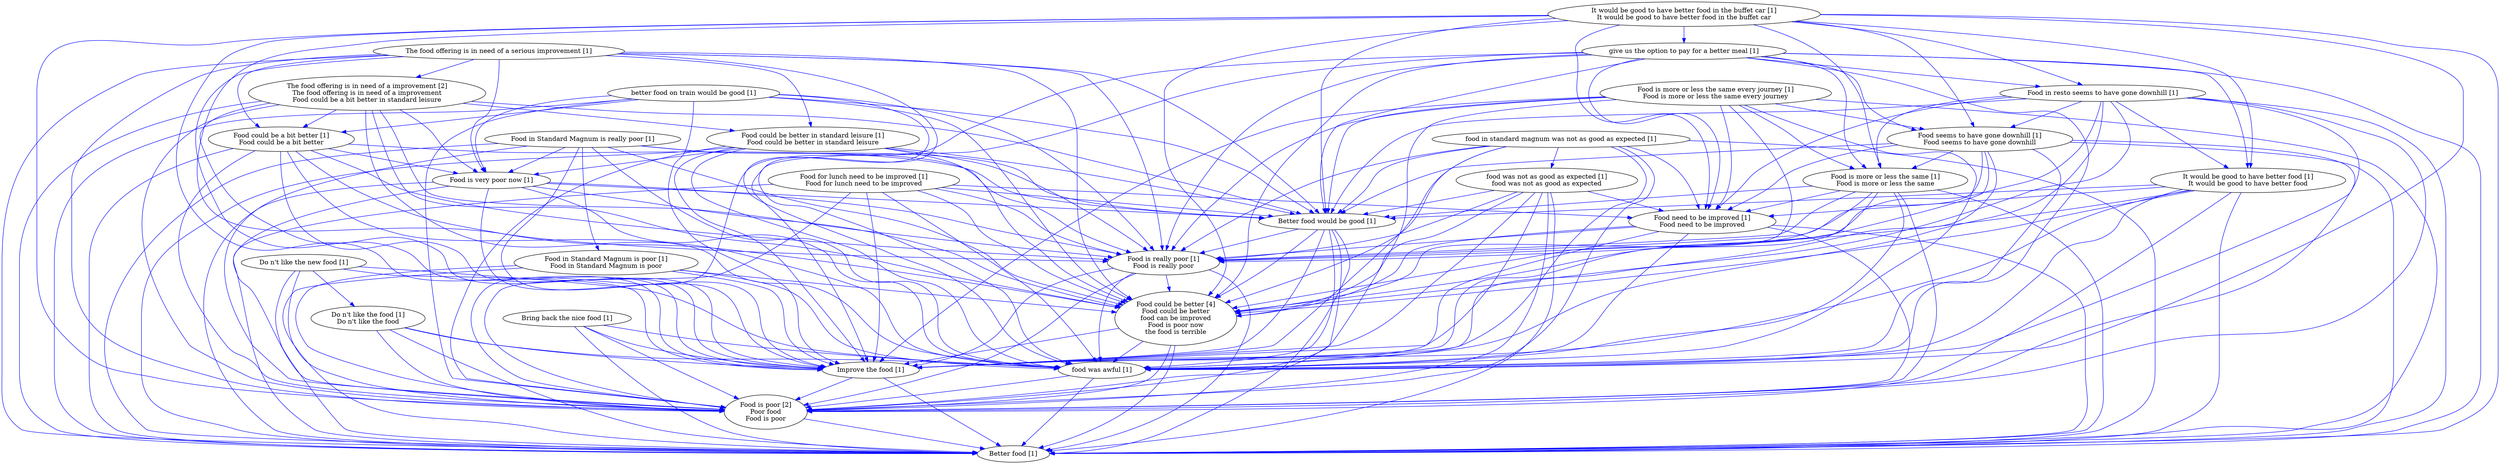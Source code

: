 digraph collapsedGraph {
"The food offering is in need of a improvement [2]\nThe food offering is in need of a improvement\nFood could be a bit better in standard leisure""Food is poor [2]\nPoor food\nFood is poor""Food could be better [4]\nFood could be better\nfood can be improved\nFood is poor now\nthe food is terrible""Better food [1]""Better food would be good [1]""Bring back the nice food [1]""Do n't like the new food [1]""Do n't like the food [1]\nDo n't like the food""Food could be better in standard leisure [1]\nFood could be better in standard leisure""Food could be a bit better [1]\nFood could be a bit better""Food for lunch need to be improved [1]\nFood for lunch need to be improved""Food need to be improved [1]\nFood need to be improved""Food in Standard Magnum is really poor [1]""Food in Standard Magnum is poor [1]\nFood in Standard Magnum is poor""Food is really poor [1]\nFood is really poor""Food in resto seems to have gone downhill [1]""Food seems to have gone downhill [1]\nFood seems to have gone downhill""Food is more or less the same every journey [1]\nFood is more or less the same every journey""Food is more or less the same [1]\nFood is more or less the same""Food is very poor now [1]""Improve the food [1]""It would be good to have better food in the buffet car [1]\nIt would be good to have better food in the buffet car""It would be good to have better food [1]\nIt would be good to have better food""The food offering is in need of a serious improvement [1]""better food on train would be good [1]""food in standard magnum was not as good as expected [1]""food was not as good as expected [1]\nfood was not as good as expected""food was awful [1]""give us the option to pay for a better meal [1]""food was awful [1]" -> "Better food [1]" [color=blue]
"The food offering is in need of a improvement [2]\nThe food offering is in need of a improvement\nFood could be a bit better in standard leisure" -> "Food is very poor now [1]" [color=blue]
"food was awful [1]" -> "Food is poor [2]\nPoor food\nFood is poor" [color=blue]
"Food need to be improved [1]\nFood need to be improved" -> "Food is really poor [1]\nFood is really poor" [color=blue]
"Food need to be improved [1]\nFood need to be improved" -> "Food could be better [4]\nFood could be better\nfood can be improved\nFood is poor now\nthe food is terrible" [color=blue]
"Food could be better in standard leisure [1]\nFood could be better in standard leisure" -> "Food is poor [2]\nPoor food\nFood is poor" [color=blue]
"food was not as good as expected [1]\nfood was not as good as expected" -> "food was awful [1]" [color=blue]
"Food could be better in standard leisure [1]\nFood could be better in standard leisure" -> "Better food [1]" [color=blue]
"food was not as good as expected [1]\nfood was not as good as expected" -> "Improve the food [1]" [color=blue]
"food was not as good as expected [1]\nfood was not as good as expected" -> "Food could be better [4]\nFood could be better\nfood can be improved\nFood is poor now\nthe food is terrible" [color=blue]
"give us the option to pay for a better meal [1]" -> "Food could be better [4]\nFood could be better\nfood can be improved\nFood is poor now\nthe food is terrible" [color=blue]
"give us the option to pay for a better meal [1]" -> "Food seems to have gone downhill [1]\nFood seems to have gone downhill" [color=blue]
"The food offering is in need of a improvement [2]\nThe food offering is in need of a improvement\nFood could be a bit better in standard leisure" -> "food was awful [1]" [color=blue]
"The food offering is in need of a improvement [2]\nThe food offering is in need of a improvement\nFood could be a bit better in standard leisure" -> "Food could be better [4]\nFood could be better\nfood can be improved\nFood is poor now\nthe food is terrible" [color=blue]
"better food on train would be good [1]" -> "Food could be a bit better [1]\nFood could be a bit better" [color=blue]
"Food need to be improved [1]\nFood need to be improved" -> "Better food [1]" [color=blue]
"better food on train would be good [1]" -> "Food could be better [4]\nFood could be better\nfood can be improved\nFood is poor now\nthe food is terrible" [color=blue]
"The food offering is in need of a improvement [2]\nThe food offering is in need of a improvement\nFood could be a bit better in standard leisure" -> "Food is poor [2]\nPoor food\nFood is poor" [color=blue]
"Food need to be improved [1]\nFood need to be improved" -> "Food is poor [2]\nPoor food\nFood is poor" [color=blue]
"better food on train would be good [1]" -> "Improve the food [1]" [color=blue]
"Food could be better in standard leisure [1]\nFood could be better in standard leisure" -> "Food could be better [4]\nFood could be better\nfood can be improved\nFood is poor now\nthe food is terrible" [color=blue]
"The food offering is in need of a improvement [2]\nThe food offering is in need of a improvement\nFood could be a bit better in standard leisure" -> "Improve the food [1]" [color=blue]
"Food could be better in standard leisure [1]\nFood could be better in standard leisure" -> "food was awful [1]" [color=blue]
"food was not as good as expected [1]\nfood was not as good as expected" -> "Food need to be improved [1]\nFood need to be improved" [color=blue]
"Food could be better in standard leisure [1]\nFood could be better in standard leisure" -> "Food is very poor now [1]" [color=blue]
"food was not as good as expected [1]\nfood was not as good as expected" -> "Food is poor [2]\nPoor food\nFood is poor" [color=blue]
"food was not as good as expected [1]\nfood was not as good as expected" -> "Better food [1]" [color=blue]
"The food offering is in need of a serious improvement [1]" -> "food was awful [1]" [color=blue]
"Food in resto seems to have gone downhill [1]" -> "Food could be better [4]\nFood could be better\nfood can be improved\nFood is poor now\nthe food is terrible" [color=blue]
"The food offering is in need of a serious improvement [1]" -> "Food is very poor now [1]" [color=blue]
"The food offering is in need of a improvement [2]\nThe food offering is in need of a improvement\nFood could be a bit better in standard leisure" -> "Food is really poor [1]\nFood is really poor" [color=blue]
"Do n't like the food [1]\nDo n't like the food" -> "food was awful [1]" [color=blue]
"food in standard magnum was not as good as expected [1]" -> "Food could be better [4]\nFood could be better\nfood can be improved\nFood is poor now\nthe food is terrible" [color=blue]
"Food is very poor now [1]" -> "food was awful [1]" [color=blue]
"Food is very poor now [1]" -> "Food could be better [4]\nFood could be better\nfood can be improved\nFood is poor now\nthe food is terrible" [color=blue]
"food was not as good as expected [1]\nfood was not as good as expected" -> "Food is really poor [1]\nFood is really poor" [color=blue]
"The food offering is in need of a improvement [2]\nThe food offering is in need of a improvement\nFood could be a bit better in standard leisure" -> "Better food would be good [1]" [color=blue]
"The food offering is in need of a serious improvement [1]" -> "Food could be better [4]\nFood could be better\nfood can be improved\nFood is poor now\nthe food is terrible" [color=blue]
"The food offering is in need of a serious improvement [1]" -> "Improve the food [1]" [color=blue]
"Better food would be good [1]" -> "Better food [1]" [color=blue]
"The food offering is in need of a serious improvement [1]" -> "Food could be a bit better [1]\nFood could be a bit better" [color=blue]
"Better food would be good [1]" -> "Food is poor [2]\nPoor food\nFood is poor" [color=blue]
"Food in resto seems to have gone downhill [1]" -> "food was awful [1]" [color=blue]
"The food offering is in need of a serious improvement [1]" -> "Better food would be good [1]" [color=blue]
"better food on train would be good [1]" -> "Better food [1]" [color=blue]
"better food on train would be good [1]" -> "Food is poor [2]\nPoor food\nFood is poor" [color=blue]
"The food offering is in need of a improvement [2]\nThe food offering is in need of a improvement\nFood could be a bit better in standard leisure" -> "Food could be a bit better [1]\nFood could be a bit better" [color=blue]
"Food is very poor now [1]" -> "Better food [1]" [color=blue]
"Bring back the nice food [1]" -> "Better food [1]" [color=blue]
"Food need to be improved [1]\nFood need to be improved" -> "Improve the food [1]" [color=blue]
"food was not as good as expected [1]\nfood was not as good as expected" -> "Better food would be good [1]" [color=blue]
"food in standard magnum was not as good as expected [1]" -> "Improve the food [1]" [color=blue]
"food in standard magnum was not as good as expected [1]" -> "Better food would be good [1]" [color=blue]
"Food could be better [4]\nFood could be better\nfood can be improved\nFood is poor now\nthe food is terrible" -> "Better food [1]" [color=blue]
"Food could be better [4]\nFood could be better\nfood can be improved\nFood is poor now\nthe food is terrible" -> "Food is poor [2]\nPoor food\nFood is poor" [color=blue]
"Food could be better in standard leisure [1]\nFood could be better in standard leisure" -> "Food is really poor [1]\nFood is really poor" [color=blue]
"Better food would be good [1]" -> "Food is really poor [1]\nFood is really poor" [color=blue]
"better food on train would be good [1]" -> "Food is really poor [1]\nFood is really poor" [color=blue]
"The food offering is in need of a serious improvement [1]" -> "Better food [1]" [color=blue]
"The food offering is in need of a serious improvement [1]" -> "Food is poor [2]\nPoor food\nFood is poor" [color=blue]
"Food could be a bit better [1]\nFood could be a bit better" -> "Better food [1]" [color=blue]
"Food could be a bit better [1]\nFood could be a bit better" -> "Food is poor [2]\nPoor food\nFood is poor" [color=blue]
"Food in Standard Magnum is poor [1]\nFood in Standard Magnum is poor" -> "Improve the food [1]" [color=blue]
"Bring back the nice food [1]" -> "Food is poor [2]\nPoor food\nFood is poor" [color=blue]
"Food is really poor [1]\nFood is really poor" -> "Better food [1]" [color=blue]
"Food is really poor [1]\nFood is really poor" -> "Food is poor [2]\nPoor food\nFood is poor" [color=blue]
"It would be good to have better food [1]\nIt would be good to have better food" -> "Food is really poor [1]\nFood is really poor" [color=blue]
"It would be good to have better food in the buffet car [1]\nIt would be good to have better food in the buffet car" -> "food was awful [1]" [color=blue]
"Bring back the nice food [1]" -> "Improve the food [1]" [color=blue]
"Food for lunch need to be improved [1]\nFood for lunch need to be improved" -> "food was awful [1]" [color=blue]
"Food is really poor [1]\nFood is really poor" -> "food was awful [1]" [color=blue]
"Food could be a bit better [1]\nFood could be a bit better" -> "Food is really poor [1]\nFood is really poor" [color=blue]
"Do n't like the food [1]\nDo n't like the food" -> "Better food [1]" [color=blue]
"better food on train would be good [1]" -> "food was awful [1]" [color=blue]
"Food is more or less the same every journey [1]\nFood is more or less the same every journey" -> "food was awful [1]" [color=blue]
"Better food would be good [1]" -> "food was awful [1]" [color=blue]
"The food offering is in need of a improvement [2]\nThe food offering is in need of a improvement\nFood could be a bit better in standard leisure" -> "Better food [1]" [color=blue]
"better food on train would be good [1]" -> "Food is very poor now [1]" [color=blue]
"It would be good to have better food [1]\nIt would be good to have better food" -> "Improve the food [1]" [color=blue]
"It would be good to have better food [1]\nIt would be good to have better food" -> "Better food would be good [1]" [color=blue]
"It would be good to have better food [1]\nIt would be good to have better food" -> "Food could be better [4]\nFood could be better\nfood can be improved\nFood is poor now\nthe food is terrible" [color=blue]
"Food could be better [4]\nFood could be better\nfood can be improved\nFood is poor now\nthe food is terrible" -> "food was awful [1]" [color=blue]
"Food could be better [4]\nFood could be better\nfood can be improved\nFood is poor now\nthe food is terrible" -> "Improve the food [1]" [color=blue]
"Food need to be improved [1]\nFood need to be improved" -> "food was awful [1]" [color=blue]
"Do n't like the food [1]\nDo n't like the food" -> "Improve the food [1]" [color=blue]
"It would be good to have better food [1]\nIt would be good to have better food" -> "food was awful [1]" [color=blue]
"Food seems to have gone downhill [1]\nFood seems to have gone downhill" -> "Food could be better [4]\nFood could be better\nfood can be improved\nFood is poor now\nthe food is terrible" [color=blue]
"Do n't like the food [1]\nDo n't like the food" -> "Food is poor [2]\nPoor food\nFood is poor" [color=blue]
"Food seems to have gone downhill [1]\nFood seems to have gone downhill" -> "Improve the food [1]" [color=blue]
"Do n't like the new food [1]" -> "Food is poor [2]\nPoor food\nFood is poor" [color=blue]
"Food seems to have gone downhill [1]\nFood seems to have gone downhill" -> "Better food would be good [1]" [color=blue]
"Do n't like the new food [1]" -> "Improve the food [1]" [color=blue]
"It would be good to have better food [1]\nIt would be good to have better food" -> "Food need to be improved [1]\nFood need to be improved" [color=blue]
"It would be good to have better food [1]\nIt would be good to have better food" -> "Better food [1]" [color=blue]
"It would be good to have better food [1]\nIt would be good to have better food" -> "Food is poor [2]\nPoor food\nFood is poor" [color=blue]
"Food is poor [2]\nPoor food\nFood is poor" -> "Better food [1]" [color=blue]
"give us the option to pay for a better meal [1]" -> "Food is more or less the same [1]\nFood is more or less the same" [color=blue]
"give us the option to pay for a better meal [1]" -> "Better food would be good [1]" [color=blue]
"give us the option to pay for a better meal [1]" -> "Improve the food [1]" [color=blue]
"give us the option to pay for a better meal [1]" -> "It would be good to have better food [1]\nIt would be good to have better food" [color=blue]
"Food in Standard Magnum is really poor [1]" -> "Better food would be good [1]" [color=blue]
"give us the option to pay for a better meal [1]" -> "Food is really poor [1]\nFood is really poor" [color=blue]
"Food in Standard Magnum is really poor [1]" -> "Improve the food [1]" [color=blue]
"Food in Standard Magnum is really poor [1]" -> "Food could be better [4]\nFood could be better\nfood can be improved\nFood is poor now\nthe food is terrible" [color=blue]
"food in standard magnum was not as good as expected [1]" -> "Food need to be improved [1]\nFood need to be improved" [color=blue]
"Food is really poor [1]\nFood is really poor" -> "Improve the food [1]" [color=blue]
"food in standard magnum was not as good as expected [1]" -> "Better food [1]" [color=blue]
"food in standard magnum was not as good as expected [1]" -> "Food is poor [2]\nPoor food\nFood is poor" [color=blue]
"Food is more or less the same [1]\nFood is more or less the same" -> "food was awful [1]" [color=blue]
"Food in Standard Magnum is really poor [1]" -> "Food is very poor now [1]" [color=blue]
"Food in Standard Magnum is really poor [1]" -> "food was awful [1]" [color=blue]
"Food for lunch need to be improved [1]\nFood for lunch need to be improved" -> "Improve the food [1]" [color=blue]
"Food is really poor [1]\nFood is really poor" -> "Food could be better [4]\nFood could be better\nfood can be improved\nFood is poor now\nthe food is terrible" [color=blue]
"Better food would be good [1]" -> "Food could be better [4]\nFood could be better\nfood can be improved\nFood is poor now\nthe food is terrible" [color=blue]
"Food is more or less the same [1]\nFood is more or less the same" -> "Food could be better [4]\nFood could be better\nfood can be improved\nFood is poor now\nthe food is terrible" [color=blue]
"Better food would be good [1]" -> "Improve the food [1]" [color=blue]
"Food is more or less the same [1]\nFood is more or less the same" -> "Better food would be good [1]" [color=blue]
"Food is more or less the same [1]\nFood is more or less the same" -> "Improve the food [1]" [color=blue]
"Food for lunch need to be improved [1]\nFood for lunch need to be improved" -> "Better food would be good [1]" [color=blue]
"Food is more or less the same [1]\nFood is more or less the same" -> "Food need to be improved [1]\nFood need to be improved" [color=blue]
"food in standard magnum was not as good as expected [1]" -> "food was awful [1]" [color=blue]
"Food is more or less the same [1]\nFood is more or less the same" -> "Food is poor [2]\nPoor food\nFood is poor" [color=blue]
"Food is more or less the same [1]\nFood is more or less the same" -> "Better food [1]" [color=blue]
"Food is very poor now [1]" -> "Food is poor [2]\nPoor food\nFood is poor" [color=blue]
"Food seems to have gone downhill [1]\nFood seems to have gone downhill" -> "Food is poor [2]\nPoor food\nFood is poor" [color=blue]
"Food seems to have gone downhill [1]\nFood seems to have gone downhill" -> "Better food [1]" [color=blue]
"Food is very poor now [1]" -> "Improve the food [1]" [color=blue]
"give us the option to pay for a better meal [1]" -> "food was awful [1]" [color=blue]
"Food seems to have gone downhill [1]\nFood seems to have gone downhill" -> "Food need to be improved [1]\nFood need to be improved" [color=blue]
"Food is very poor now [1]" -> "Better food would be good [1]" [color=blue]
"It would be good to have better food in the buffet car [1]\nIt would be good to have better food in the buffet car" -> "Food is more or less the same [1]\nFood is more or less the same" [color=blue]
"Food in Standard Magnum is poor [1]\nFood in Standard Magnum is poor" -> "food was awful [1]" [color=blue]
"Food in Standard Magnum is poor [1]\nFood in Standard Magnum is poor" -> "Food could be better [4]\nFood could be better\nfood can be improved\nFood is poor now\nthe food is terrible" [color=blue]
"Food could be a bit better [1]\nFood could be a bit better" -> "Food is very poor now [1]" [color=blue]
"Food could be a bit better [1]\nFood could be a bit better" -> "food was awful [1]" [color=blue]
"Food for lunch need to be improved [1]\nFood for lunch need to be improved" -> "Food is poor [2]\nPoor food\nFood is poor" [color=blue]
"Food for lunch need to be improved [1]\nFood for lunch need to be improved" -> "Better food [1]" [color=blue]
"It would be good to have better food in the buffet car [1]\nIt would be good to have better food in the buffet car" -> "give us the option to pay for a better meal [1]" [color=blue]
"Food is more or less the same every journey [1]\nFood is more or less the same every journey" -> "Food is poor [2]\nPoor food\nFood is poor" [color=blue]
"It would be good to have better food in the buffet car [1]\nIt would be good to have better food in the buffet car" -> "Food is really poor [1]\nFood is really poor" [color=blue]
"Food is more or less the same every journey [1]\nFood is more or less the same every journey" -> "Food need to be improved [1]\nFood need to be improved" [color=blue]
"Food is more or less the same every journey [1]\nFood is more or less the same every journey" -> "Better food [1]" [color=blue]
"Food is more or less the same [1]\nFood is more or less the same" -> "Food is really poor [1]\nFood is really poor" [color=blue]
"Food is more or less the same every journey [1]\nFood is more or less the same every journey" -> "Better food would be good [1]" [color=blue]
"Food is more or less the same every journey [1]\nFood is more or less the same every journey" -> "Food seems to have gone downhill [1]\nFood seems to have gone downhill" [color=blue]
"Food seems to have gone downhill [1]\nFood seems to have gone downhill" -> "Food is really poor [1]\nFood is really poor" [color=blue]
"Food is more or less the same every journey [1]\nFood is more or less the same every journey" -> "Food could be better [4]\nFood could be better\nfood can be improved\nFood is poor now\nthe food is terrible" [color=blue]
"give us the option to pay for a better meal [1]" -> "Food need to be improved [1]\nFood need to be improved" [color=blue]
"Food is more or less the same every journey [1]\nFood is more or less the same every journey" -> "Improve the food [1]" [color=blue]
"Food seems to have gone downhill [1]\nFood seems to have gone downhill" -> "Food is more or less the same [1]\nFood is more or less the same" [color=blue]
"give us the option to pay for a better meal [1]" -> "Food in resto seems to have gone downhill [1]" [color=blue]
"give us the option to pay for a better meal [1]" -> "Better food [1]" [color=blue]
"It would be good to have better food in the buffet car [1]\nIt would be good to have better food in the buffet car" -> "Food in resto seems to have gone downhill [1]" [color=blue]
"Food in resto seems to have gone downhill [1]" -> "Improve the food [1]" [color=blue]
"Food in resto seems to have gone downhill [1]" -> "Better food would be good [1]" [color=blue]
"Food for lunch need to be improved [1]\nFood for lunch need to be improved" -> "Food is really poor [1]\nFood is really poor" [color=blue]
"It would be good to have better food in the buffet car [1]\nIt would be good to have better food in the buffet car" -> "Better food [1]" [color=blue]
"food in standard magnum was not as good as expected [1]" -> "Food is really poor [1]\nFood is really poor" [color=blue]
"It would be good to have better food in the buffet car [1]\nIt would be good to have better food in the buffet car" -> "Food need to be improved [1]\nFood need to be improved" [color=blue]
"It would be good to have better food in the buffet car [1]\nIt would be good to have better food in the buffet car" -> "Food is poor [2]\nPoor food\nFood is poor" [color=blue]
"Food is more or less the same every journey [1]\nFood is more or less the same every journey" -> "Food is really poor [1]\nFood is really poor" [color=blue]
"Food for lunch need to be improved [1]\nFood for lunch need to be improved" -> "Food could be better [4]\nFood could be better\nfood can be improved\nFood is poor now\nthe food is terrible" [color=blue]
"The food offering is in need of a serious improvement [1]" -> "Food is really poor [1]\nFood is really poor" [color=blue]
"Food in resto seems to have gone downhill [1]" -> "Food is poor [2]\nPoor food\nFood is poor" [color=blue]
"Food in resto seems to have gone downhill [1]" -> "Better food [1]" [color=blue]
"Food in resto seems to have gone downhill [1]" -> "Food need to be improved [1]\nFood need to be improved" [color=blue]
"Food could be better in standard leisure [1]\nFood could be better in standard leisure" -> "Better food would be good [1]" [color=blue]
"Bring back the nice food [1]" -> "food was awful [1]" [color=blue]
"The food offering is in need of a serious improvement [1]" -> "The food offering is in need of a improvement [2]\nThe food offering is in need of a improvement\nFood could be a bit better in standard leisure" [color=blue]
"Food in resto seems to have gone downhill [1]" -> "Food is really poor [1]\nFood is really poor" [color=blue]
"Food in resto seems to have gone downhill [1]" -> "Food is more or less the same [1]\nFood is more or less the same" [color=blue]
"Food seems to have gone downhill [1]\nFood seems to have gone downhill" -> "food was awful [1]" [color=blue]
"Food in Standard Magnum is poor [1]\nFood in Standard Magnum is poor" -> "Better food [1]" [color=blue]
"Food in Standard Magnum is poor [1]\nFood in Standard Magnum is poor" -> "Food is poor [2]\nPoor food\nFood is poor" [color=blue]
"Food in resto seems to have gone downhill [1]" -> "It would be good to have better food [1]\nIt would be good to have better food" [color=blue]
"Food is very poor now [1]" -> "Food is really poor [1]\nFood is really poor" [color=blue]
"Food could be better in standard leisure [1]\nFood could be better in standard leisure" -> "Improve the food [1]" [color=blue]
"Improve the food [1]" -> "Better food [1]" [color=blue]
"Improve the food [1]" -> "Food is poor [2]\nPoor food\nFood is poor" [color=blue]
"Do n't like the new food [1]" -> "Better food [1]" [color=blue]
"It would be good to have better food in the buffet car [1]\nIt would be good to have better food in the buffet car" -> "Food seems to have gone downhill [1]\nFood seems to have gone downhill" [color=blue]
"It would be good to have better food in the buffet car [1]\nIt would be good to have better food in the buffet car" -> "Food could be better [4]\nFood could be better\nfood can be improved\nFood is poor now\nthe food is terrible" [color=blue]
"It would be good to have better food in the buffet car [1]\nIt would be good to have better food in the buffet car" -> "Better food would be good [1]" [color=blue]
"It would be good to have better food in the buffet car [1]\nIt would be good to have better food in the buffet car" -> "Improve the food [1]" [color=blue]
"Do n't like the new food [1]" -> "food was awful [1]" [color=blue]
"Food could be a bit better [1]\nFood could be a bit better" -> "Improve the food [1]" [color=blue]
"Food could be a bit better [1]\nFood could be a bit better" -> "Better food would be good [1]" [color=blue]
"Food could be a bit better [1]\nFood could be a bit better" -> "Food could be better [4]\nFood could be better\nfood can be improved\nFood is poor now\nthe food is terrible" [color=blue]
"Food in Standard Magnum is really poor [1]" -> "Food is poor [2]\nPoor food\nFood is poor" [color=blue]
"Food in Standard Magnum is really poor [1]" -> "Better food [1]" [color=blue]
"Do n't like the new food [1]" -> "Do n't like the food [1]\nDo n't like the food" [color=blue]
"Food for lunch need to be improved [1]\nFood for lunch need to be improved" -> "Food need to be improved [1]\nFood need to be improved" [color=blue]
"Food in Standard Magnum is really poor [1]" -> "Food in Standard Magnum is poor [1]\nFood in Standard Magnum is poor" [color=blue]
"Food in Standard Magnum is really poor [1]" -> "Food is really poor [1]\nFood is really poor" [color=blue]
"Food in resto seems to have gone downhill [1]" -> "Food seems to have gone downhill [1]\nFood seems to have gone downhill" [color=blue]
"Food is more or less the same every journey [1]\nFood is more or less the same every journey" -> "Food is more or less the same [1]\nFood is more or less the same" [color=blue]
"It would be good to have better food in the buffet car [1]\nIt would be good to have better food in the buffet car" -> "It would be good to have better food [1]\nIt would be good to have better food" [color=blue]
"better food on train would be good [1]" -> "Better food would be good [1]" [color=blue]
"food in standard magnum was not as good as expected [1]" -> "food was not as good as expected [1]\nfood was not as good as expected" [color=blue]
"The food offering is in need of a serious improvement [1]" -> "Food could be better in standard leisure [1]\nFood could be better in standard leisure" [color=blue]
"The food offering is in need of a improvement [2]\nThe food offering is in need of a improvement\nFood could be a bit better in standard leisure" -> "Food could be better in standard leisure [1]\nFood could be better in standard leisure" [color=blue]
"give us the option to pay for a better meal [1]" -> "Food is poor [2]\nPoor food\nFood is poor" [color=blue]
}